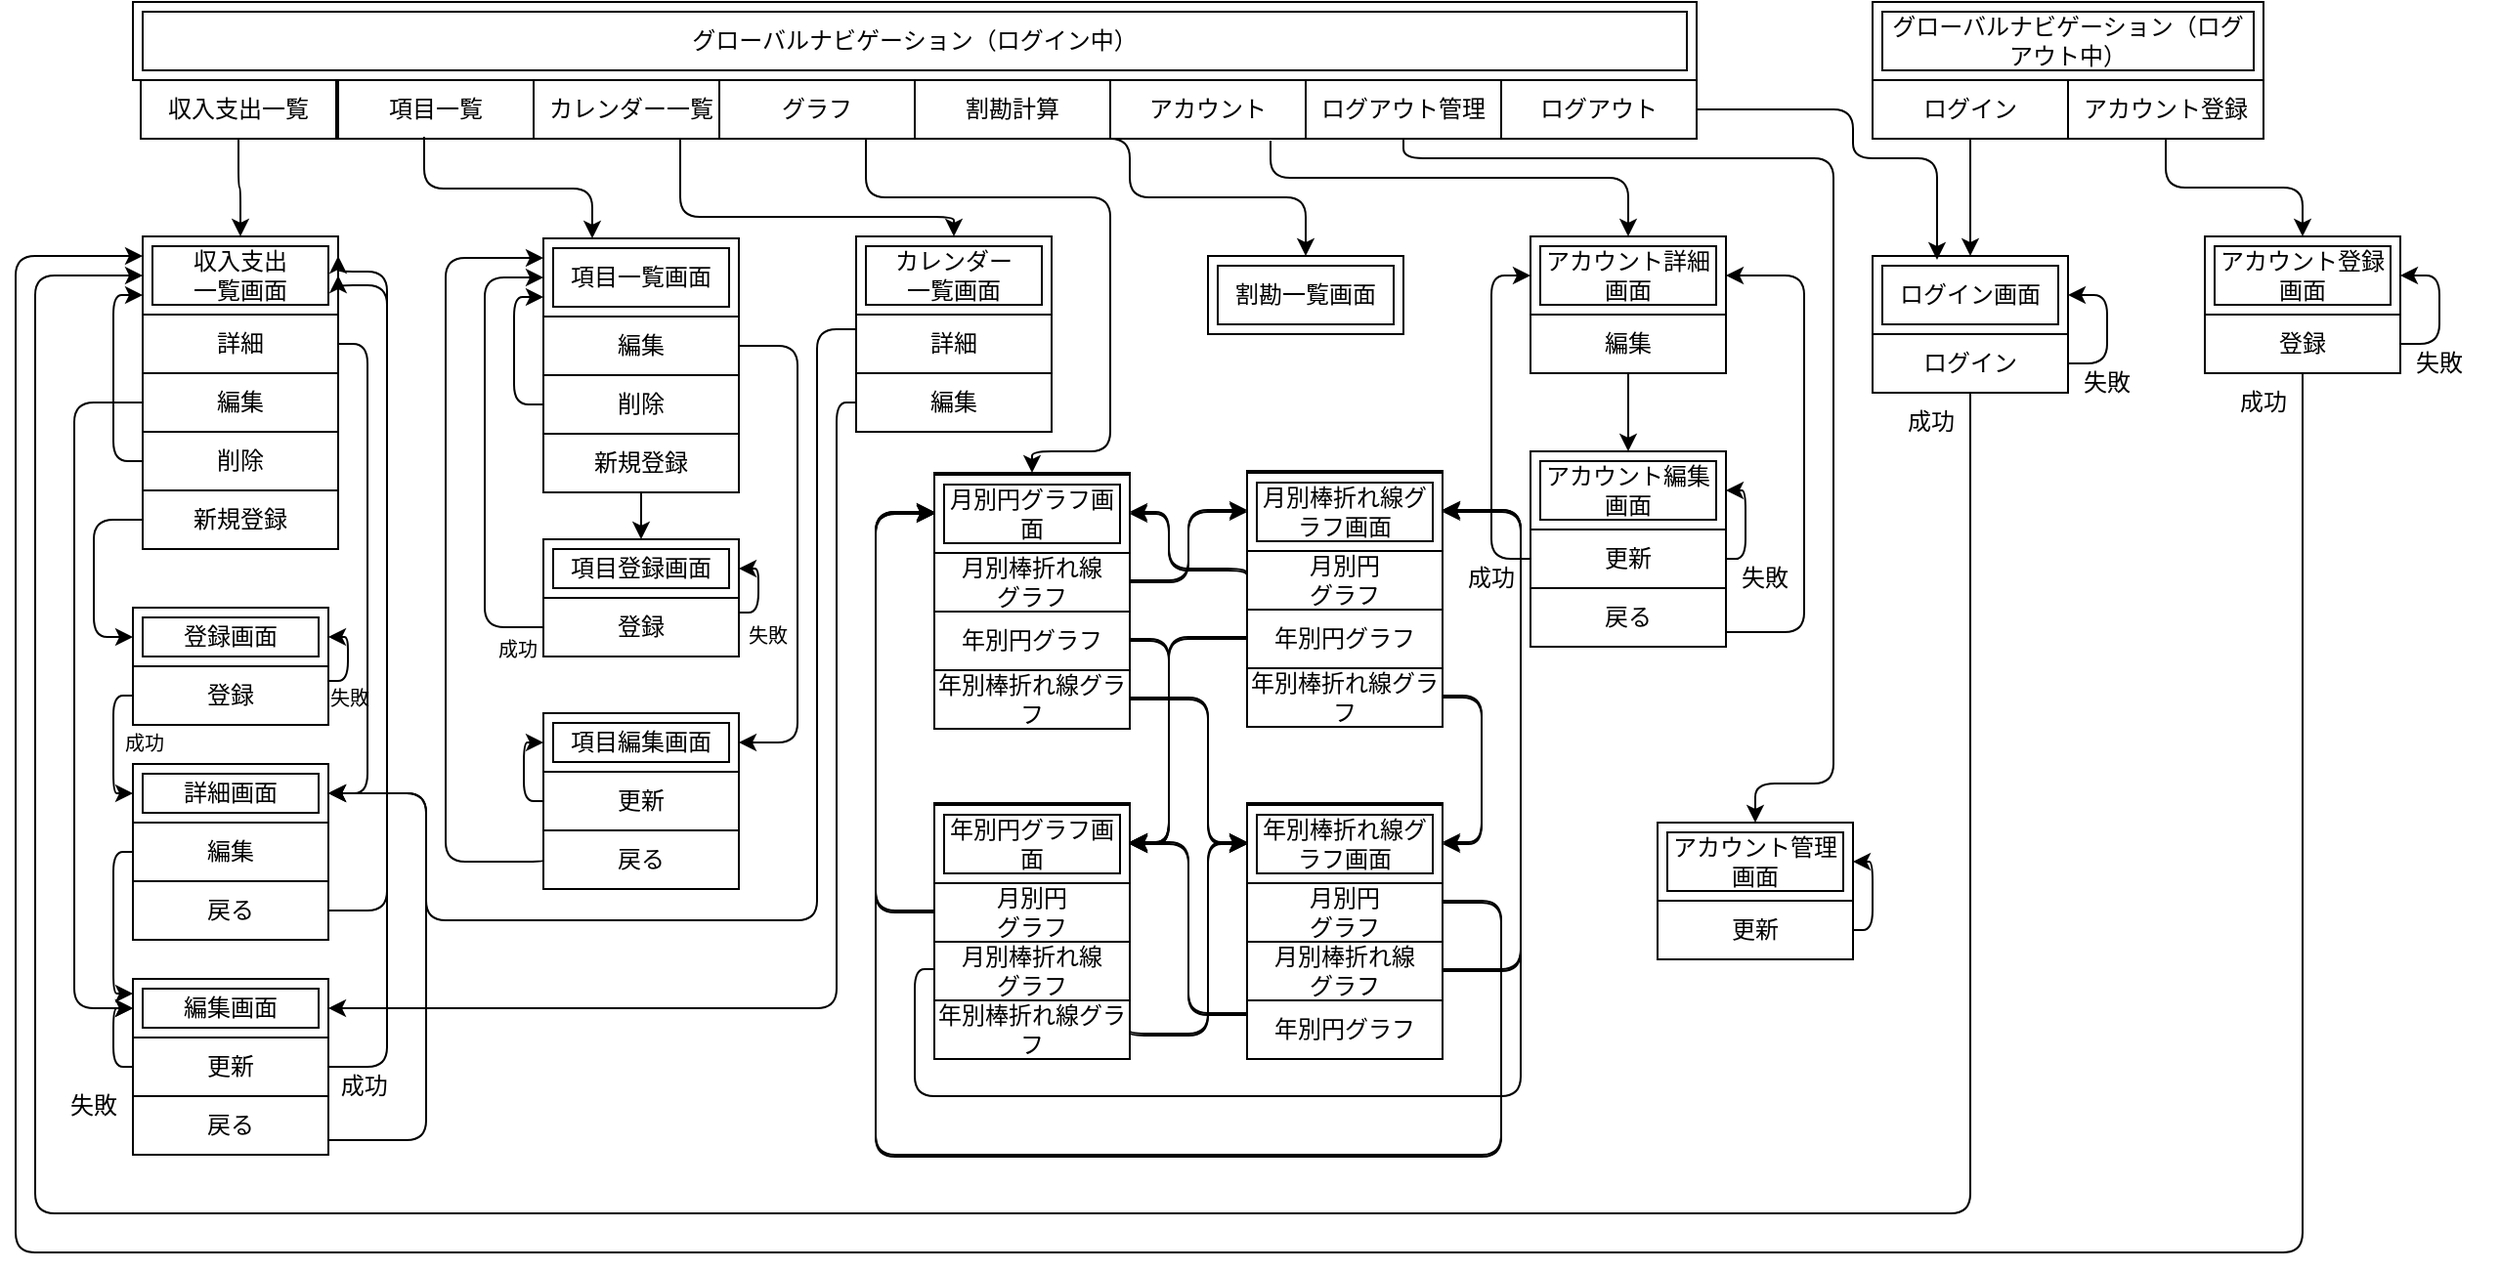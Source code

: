 <mxfile>
    <diagram id="N454-8VAuFk8PnKRWTRi" name="Page-1">
        <mxGraphModel dx="524" dy="292" grid="1" gridSize="10" guides="1" tooltips="1" connect="1" arrows="1" fold="1" page="1" pageScale="1" pageWidth="850" pageHeight="1100" math="0" shadow="0">
            <root>
                <mxCell id="0"/>
                <mxCell id="1" parent="0"/>
                <mxCell id="13" value="項目一覧" style="whiteSpace=wrap;html=1;align=center;" parent="1" vertex="1">
                    <mxGeometry x="175" y="40" width="100" height="30" as="geometry"/>
                </mxCell>
                <mxCell id="15" value="カレンダー一覧" style="whiteSpace=wrap;html=1;align=center;" parent="1" vertex="1">
                    <mxGeometry x="275" y="40" width="100" height="30" as="geometry"/>
                </mxCell>
                <mxCell id="16" value="グラフ" style="whiteSpace=wrap;html=1;align=center;" parent="1" vertex="1">
                    <mxGeometry x="370" y="40" width="100" height="30" as="geometry"/>
                </mxCell>
                <mxCell id="17" value="アカウント" style="whiteSpace=wrap;html=1;align=center;" parent="1" vertex="1">
                    <mxGeometry x="570" y="40" width="100" height="30" as="geometry"/>
                </mxCell>
                <mxCell id="20" value="詳細" style="whiteSpace=wrap;html=1;align=center;" parent="1" vertex="1">
                    <mxGeometry x="75" y="160" width="100" height="30" as="geometry"/>
                </mxCell>
                <mxCell id="21" value="収入支出&lt;br&gt;一覧画面" style="shape=ext;margin=3;double=1;whiteSpace=wrap;html=1;align=center;" parent="1" vertex="1">
                    <mxGeometry x="75" y="120" width="100" height="40" as="geometry"/>
                </mxCell>
                <mxCell id="23" value="グローバルナビゲーション（ログイン中）" style="shape=ext;margin=3;double=1;whiteSpace=wrap;html=1;align=center;" parent="1" vertex="1">
                    <mxGeometry x="70" width="800" height="40" as="geometry"/>
                </mxCell>
                <mxCell id="24" value="編集" style="whiteSpace=wrap;html=1;align=center;" parent="1" vertex="1">
                    <mxGeometry x="75" y="190" width="100" height="30" as="geometry"/>
                </mxCell>
                <mxCell id="25" value="削除" style="whiteSpace=wrap;html=1;align=center;" parent="1" vertex="1">
                    <mxGeometry x="75" y="220" width="100" height="30" as="geometry"/>
                </mxCell>
                <mxCell id="28" value="編集" style="whiteSpace=wrap;html=1;align=center;" parent="1" vertex="1">
                    <mxGeometry x="70" y="420" width="100" height="30" as="geometry"/>
                </mxCell>
                <mxCell id="29" value="詳細画面" style="shape=ext;margin=3;double=1;whiteSpace=wrap;html=1;align=center;" parent="1" vertex="1">
                    <mxGeometry x="70" y="390" width="100" height="30" as="geometry"/>
                </mxCell>
                <mxCell id="30" value="更新" style="whiteSpace=wrap;html=1;align=center;" parent="1" vertex="1">
                    <mxGeometry x="70" y="530" width="100" height="30" as="geometry"/>
                </mxCell>
                <mxCell id="31" value="編集画面" style="shape=ext;margin=3;double=1;whiteSpace=wrap;html=1;align=center;" parent="1" vertex="1">
                    <mxGeometry x="70" y="500" width="100" height="30" as="geometry"/>
                </mxCell>
                <mxCell id="32" value="戻る" style="whiteSpace=wrap;html=1;align=center;" parent="1" vertex="1">
                    <mxGeometry x="70" y="560" width="100" height="30" as="geometry"/>
                </mxCell>
                <mxCell id="37" value="" style="endArrow=classic;html=1;exitX=0.5;exitY=1;exitDx=0;exitDy=0;entryX=0.5;entryY=0;entryDx=0;entryDy=0;edgeStyle=orthogonalEdgeStyle;" parent="1" source="183" target="21" edge="1">
                    <mxGeometry width="50" height="50" relative="1" as="geometry">
                        <mxPoint x="270" y="290" as="sourcePoint"/>
                        <mxPoint x="320" y="240" as="targetPoint"/>
                    </mxGeometry>
                </mxCell>
                <mxCell id="38" value="" style="endArrow=classic;html=1;exitX=1;exitY=0.5;exitDx=0;exitDy=0;entryX=1;entryY=0.5;entryDx=0;entryDy=0;edgeStyle=orthogonalEdgeStyle;" parent="1" source="20" target="29" edge="1">
                    <mxGeometry width="50" height="50" relative="1" as="geometry">
                        <mxPoint x="235" y="80" as="sourcePoint"/>
                        <mxPoint x="135" y="140" as="targetPoint"/>
                        <Array as="points">
                            <mxPoint x="190" y="175"/>
                            <mxPoint x="190" y="405"/>
                        </Array>
                    </mxGeometry>
                </mxCell>
                <mxCell id="45" value="" style="endArrow=classic;html=1;exitX=1;exitY=0.5;exitDx=0;exitDy=0;entryX=1;entryY=0.5;entryDx=0;entryDy=0;edgeStyle=orthogonalEdgeStyle;" parent="1" source="30" target="21" edge="1">
                    <mxGeometry width="50" height="50" relative="1" as="geometry">
                        <mxPoint x="235" y="80" as="sourcePoint"/>
                        <mxPoint x="135" y="140" as="targetPoint"/>
                        <Array as="points">
                            <mxPoint x="200" y="545"/>
                            <mxPoint x="200" y="145"/>
                        </Array>
                    </mxGeometry>
                </mxCell>
                <mxCell id="46" value="戻る" style="whiteSpace=wrap;html=1;align=center;" parent="1" vertex="1">
                    <mxGeometry x="70" y="450" width="100" height="30" as="geometry"/>
                </mxCell>
                <mxCell id="47" value="" style="endArrow=classic;html=1;exitX=0;exitY=0.5;exitDx=0;exitDy=0;entryX=0;entryY=0.5;entryDx=0;entryDy=0;edgeStyle=orthogonalEdgeStyle;" parent="1" source="24" target="31" edge="1">
                    <mxGeometry width="50" height="50" relative="1" as="geometry">
                        <mxPoint x="235" y="80" as="sourcePoint"/>
                        <mxPoint x="135" y="140" as="targetPoint"/>
                        <Array as="points">
                            <mxPoint x="40" y="205"/>
                            <mxPoint x="40" y="515"/>
                        </Array>
                    </mxGeometry>
                </mxCell>
                <mxCell id="50" value="" style="endArrow=classic;html=1;exitX=0;exitY=0.5;exitDx=0;exitDy=0;entryX=0;entryY=0.25;entryDx=0;entryDy=0;edgeStyle=orthogonalEdgeStyle;" parent="1" source="28" target="31" edge="1">
                    <mxGeometry width="50" height="50" relative="1" as="geometry">
                        <mxPoint x="235" y="110" as="sourcePoint"/>
                        <mxPoint x="135" y="170" as="targetPoint"/>
                    </mxGeometry>
                </mxCell>
                <mxCell id="52" value="" style="endArrow=classic;html=1;exitX=1;exitY=0.5;exitDx=0;exitDy=0;entryX=1;entryY=0.25;entryDx=0;entryDy=0;edgeStyle=orthogonalEdgeStyle;" parent="1" source="46" target="21" edge="1">
                    <mxGeometry width="50" height="50" relative="1" as="geometry">
                        <mxPoint x="235" y="80" as="sourcePoint"/>
                        <mxPoint x="135" y="140" as="targetPoint"/>
                        <Array as="points">
                            <mxPoint x="200" y="465"/>
                            <mxPoint x="200" y="138"/>
                        </Array>
                    </mxGeometry>
                </mxCell>
                <mxCell id="54" value="失敗" style="text;html=1;strokeColor=none;fillColor=none;align=center;verticalAlign=middle;whiteSpace=wrap;rounded=0;" parent="1" vertex="1">
                    <mxGeometry x="20" y="550" width="60" height="30" as="geometry"/>
                </mxCell>
                <mxCell id="56" value="成功&amp;nbsp;" style="text;html=1;strokeColor=none;fillColor=none;align=center;verticalAlign=middle;whiteSpace=wrap;rounded=0;" parent="1" vertex="1">
                    <mxGeometry x="160" y="540" width="60" height="30" as="geometry"/>
                </mxCell>
                <mxCell id="61" value="新規登録" style="whiteSpace=wrap;html=1;align=center;" parent="1" vertex="1">
                    <mxGeometry x="75" y="250" width="100" height="30" as="geometry"/>
                </mxCell>
                <mxCell id="62" value="" style="endArrow=classic;html=1;exitX=0;exitY=0.5;exitDx=0;exitDy=0;entryX=0;entryY=0.5;entryDx=0;entryDy=0;edgeStyle=orthogonalEdgeStyle;" parent="1" source="61" target="58" edge="1">
                    <mxGeometry width="50" height="50" relative="1" as="geometry">
                        <mxPoint x="235" y="80" as="sourcePoint"/>
                        <mxPoint x="135" y="140" as="targetPoint"/>
                        <Array as="points">
                            <mxPoint x="50" y="265"/>
                            <mxPoint x="50" y="325"/>
                        </Array>
                    </mxGeometry>
                </mxCell>
                <mxCell id="63" value="" style="endArrow=classic;html=1;exitX=0;exitY=0.5;exitDx=0;exitDy=0;entryX=0;entryY=0.5;entryDx=0;entryDy=0;edgeStyle=orthogonalEdgeStyle;" parent="1" source="57" target="29" edge="1">
                    <mxGeometry width="50" height="50" relative="1" as="geometry">
                        <mxPoint x="235" y="80" as="sourcePoint"/>
                        <mxPoint x="135" y="140" as="targetPoint"/>
                    </mxGeometry>
                </mxCell>
                <mxCell id="65" value="" style="endArrow=classic;html=1;entryX=1;entryY=0.5;entryDx=0;entryDy=0;edgeStyle=orthogonalEdgeStyle;exitX=1;exitY=0.75;exitDx=0;exitDy=0;" parent="1" source="32" target="29" edge="1">
                    <mxGeometry width="50" height="50" relative="1" as="geometry">
                        <mxPoint x="235" y="510" as="sourcePoint"/>
                        <mxPoint x="135" y="140" as="targetPoint"/>
                        <Array as="points">
                            <mxPoint x="220" y="583"/>
                            <mxPoint x="220" y="405"/>
                        </Array>
                    </mxGeometry>
                </mxCell>
                <mxCell id="66" value="" style="endArrow=classic;html=1;exitX=0;exitY=0.5;exitDx=0;exitDy=0;entryX=0;entryY=0.5;entryDx=0;entryDy=0;edgeStyle=orthogonalEdgeStyle;" parent="1" source="30" target="31" edge="1">
                    <mxGeometry width="50" height="50" relative="1" as="geometry">
                        <mxPoint x="235" y="80" as="sourcePoint"/>
                        <mxPoint x="135" y="140" as="targetPoint"/>
                    </mxGeometry>
                </mxCell>
                <mxCell id="97" value="カレンダー&lt;br&gt;一覧画面" style="shape=ext;margin=3;double=1;whiteSpace=wrap;html=1;align=center;" parent="1" vertex="1">
                    <mxGeometry x="440" y="120" width="100" height="40" as="geometry"/>
                </mxCell>
                <mxCell id="99" value="詳細" style="whiteSpace=wrap;html=1;align=center;" parent="1" vertex="1">
                    <mxGeometry x="440" y="160" width="100" height="30" as="geometry"/>
                </mxCell>
                <mxCell id="101" value="編集" style="whiteSpace=wrap;html=1;align=center;" parent="1" vertex="1">
                    <mxGeometry x="440" y="190" width="100" height="30" as="geometry"/>
                </mxCell>
                <mxCell id="103" value="" style="endArrow=classic;html=1;exitX=0.75;exitY=1;exitDx=0;exitDy=0;edgeStyle=orthogonalEdgeStyle;" parent="1" source="15" target="97" edge="1">
                    <mxGeometry width="50" height="50" relative="1" as="geometry">
                        <mxPoint x="235" y="80" as="sourcePoint"/>
                        <mxPoint x="135" y="130" as="targetPoint"/>
                        <Array as="points">
                            <mxPoint x="350" y="110"/>
                            <mxPoint x="490" y="110"/>
                        </Array>
                    </mxGeometry>
                </mxCell>
                <mxCell id="108" value="" style="endArrow=classic;html=1;exitX=0;exitY=0.25;exitDx=0;exitDy=0;edgeStyle=orthogonalEdgeStyle;entryX=1;entryY=0.5;entryDx=0;entryDy=0;" parent="1" source="99" target="29" edge="1">
                    <mxGeometry width="50" height="50" relative="1" as="geometry">
                        <mxPoint x="335" y="80" as="sourcePoint"/>
                        <mxPoint x="335" y="130" as="targetPoint"/>
                        <Array as="points">
                            <mxPoint x="420" y="168"/>
                            <mxPoint x="420" y="470"/>
                            <mxPoint x="220" y="470"/>
                            <mxPoint x="220" y="405"/>
                        </Array>
                    </mxGeometry>
                </mxCell>
                <mxCell id="109" value="" style="endArrow=classic;html=1;exitX=0;exitY=0.5;exitDx=0;exitDy=0;edgeStyle=orthogonalEdgeStyle;entryX=1;entryY=0.5;entryDx=0;entryDy=0;" parent="1" source="101" target="31" edge="1">
                    <mxGeometry width="50" height="50" relative="1" as="geometry">
                        <mxPoint x="285" y="307.5" as="sourcePoint"/>
                        <mxPoint x="180" y="415" as="targetPoint"/>
                        <Array as="points">
                            <mxPoint x="430" y="205"/>
                            <mxPoint x="430" y="515"/>
                        </Array>
                    </mxGeometry>
                </mxCell>
                <mxCell id="112" value="月別棒折れ線&lt;br&gt;グラフ" style="whiteSpace=wrap;html=1;align=center;" parent="1" vertex="1">
                    <mxGeometry x="480" y="281" width="100" height="30" as="geometry"/>
                </mxCell>
                <mxCell id="113" value="月別円グラフ画面" style="shape=ext;margin=3;double=1;whiteSpace=wrap;html=1;align=center;" parent="1" vertex="1">
                    <mxGeometry x="480" y="241" width="100" height="40" as="geometry"/>
                </mxCell>
                <mxCell id="129" value="ログイン" style="whiteSpace=wrap;html=1;align=center;" parent="1" vertex="1">
                    <mxGeometry x="960" y="170" width="100" height="30" as="geometry"/>
                </mxCell>
                <mxCell id="130" value="ログイン画面" style="shape=ext;margin=3;double=1;whiteSpace=wrap;html=1;align=center;" parent="1" vertex="1">
                    <mxGeometry x="960" y="130" width="100" height="40" as="geometry"/>
                </mxCell>
                <mxCell id="132" value="グローバルナビゲーション（ログアウト中）" style="shape=ext;margin=3;double=1;whiteSpace=wrap;html=1;align=center;" parent="1" vertex="1">
                    <mxGeometry x="960" width="200" height="40" as="geometry"/>
                </mxCell>
                <mxCell id="155" value="" style="edgeStyle=none;html=1;fontSize=10;" parent="1" source="133" target="130" edge="1">
                    <mxGeometry relative="1" as="geometry"/>
                </mxCell>
                <mxCell id="133" value="ログイン" style="whiteSpace=wrap;html=1;align=center;" parent="1" vertex="1">
                    <mxGeometry x="960" y="40" width="100" height="30" as="geometry"/>
                </mxCell>
                <mxCell id="134" value="アカウント登録" style="whiteSpace=wrap;html=1;align=center;" parent="1" vertex="1">
                    <mxGeometry x="1060" y="40" width="100" height="30" as="geometry"/>
                </mxCell>
                <mxCell id="138" value="" style="endArrow=classic;html=1;exitX=1;exitY=0.5;exitDx=0;exitDy=0;edgeStyle=orthogonalEdgeStyle;entryX=1;entryY=0.5;entryDx=0;entryDy=0;" parent="1" source="129" target="130" edge="1">
                    <mxGeometry width="50" height="50" relative="1" as="geometry">
                        <mxPoint x="890" y="90" as="sourcePoint"/>
                        <mxPoint x="1010" y="140" as="targetPoint"/>
                        <Array as="points">
                            <mxPoint x="1080" y="185"/>
                            <mxPoint x="1080" y="150"/>
                        </Array>
                    </mxGeometry>
                </mxCell>
                <mxCell id="139" value="失敗" style="text;html=1;strokeColor=none;fillColor=none;align=center;verticalAlign=middle;whiteSpace=wrap;rounded=0;" parent="1" vertex="1">
                    <mxGeometry x="1050" y="180" width="60" height="30" as="geometry"/>
                </mxCell>
                <mxCell id="140" value="" style="endArrow=classic;html=1;exitX=0.833;exitY=0;exitDx=0;exitDy=0;edgeStyle=orthogonalEdgeStyle;entryX=0;entryY=0.5;entryDx=0;entryDy=0;exitPerimeter=0;" parent="1" source="141" target="21" edge="1">
                    <mxGeometry width="50" height="50" relative="1" as="geometry">
                        <mxPoint x="660" y="80" as="sourcePoint"/>
                        <mxPoint x="685" y="130" as="targetPoint"/>
                        <Array as="points">
                            <mxPoint x="1010" y="620"/>
                            <mxPoint x="20" y="620"/>
                            <mxPoint x="20" y="140"/>
                        </Array>
                    </mxGeometry>
                </mxCell>
                <mxCell id="141" value="成功" style="text;html=1;strokeColor=none;fillColor=none;align=center;verticalAlign=middle;whiteSpace=wrap;rounded=0;" parent="1" vertex="1">
                    <mxGeometry x="960" y="200" width="60" height="30" as="geometry"/>
                </mxCell>
                <mxCell id="142" value="&lt;font style=&quot;font-size: 10px;&quot;&gt;成功&lt;/font&gt;" style="text;html=1;strokeColor=none;fillColor=none;align=center;verticalAlign=middle;whiteSpace=wrap;rounded=0;" parent="1" vertex="1">
                    <mxGeometry x="46" y="364" width="60" height="30" as="geometry"/>
                </mxCell>
                <mxCell id="144" value="&lt;font style=&quot;font-size: 10px;&quot;&gt;失敗&lt;/font&gt;" style="text;html=1;strokeColor=none;fillColor=none;align=center;verticalAlign=middle;whiteSpace=wrap;rounded=0;" parent="1" vertex="1">
                    <mxGeometry x="151" y="341" width="60" height="30" as="geometry"/>
                </mxCell>
                <mxCell id="146" value="ログアウト管理" style="whiteSpace=wrap;html=1;align=center;" parent="1" vertex="1">
                    <mxGeometry x="670" y="40" width="100" height="30" as="geometry"/>
                </mxCell>
                <mxCell id="147" value="編集" style="whiteSpace=wrap;html=1;align=center;" parent="1" vertex="1">
                    <mxGeometry x="785" y="160" width="100" height="30" as="geometry"/>
                </mxCell>
                <mxCell id="148" value="アカウント詳細画面" style="shape=ext;margin=3;double=1;whiteSpace=wrap;html=1;align=center;" parent="1" vertex="1">
                    <mxGeometry x="785" y="120" width="100" height="40" as="geometry"/>
                </mxCell>
                <mxCell id="151" value="更新" style="whiteSpace=wrap;html=1;align=center;" parent="1" vertex="1">
                    <mxGeometry x="785" y="270" width="100" height="30" as="geometry"/>
                </mxCell>
                <mxCell id="152" value="アカウント編集画面" style="shape=ext;margin=3;double=1;whiteSpace=wrap;html=1;align=center;" parent="1" vertex="1">
                    <mxGeometry x="785" y="230" width="100" height="40" as="geometry"/>
                </mxCell>
                <mxCell id="153" value="戻る" style="whiteSpace=wrap;html=1;align=center;" parent="1" vertex="1">
                    <mxGeometry x="785" y="300" width="100" height="30" as="geometry"/>
                </mxCell>
                <mxCell id="154" value="" style="endArrow=classic;html=1;exitX=0.82;exitY=1.033;exitDx=0;exitDy=0;edgeStyle=orthogonalEdgeStyle;entryX=0.5;entryY=0;entryDx=0;entryDy=0;exitPerimeter=0;" parent="1" source="17" target="148" edge="1">
                    <mxGeometry width="50" height="50" relative="1" as="geometry">
                        <mxPoint x="430" y="80" as="sourcePoint"/>
                        <mxPoint x="503" y="130" as="targetPoint"/>
                        <Array as="points">
                            <mxPoint x="652" y="90"/>
                            <mxPoint x="835" y="90"/>
                        </Array>
                    </mxGeometry>
                </mxCell>
                <mxCell id="157" value="" style="endArrow=classic;html=1;exitX=0.5;exitY=1;exitDx=0;exitDy=0;edgeStyle=orthogonalEdgeStyle;entryX=0.5;entryY=0;entryDx=0;entryDy=0;" parent="1" source="147" target="152" edge="1">
                    <mxGeometry width="50" height="50" relative="1" as="geometry">
                        <mxPoint x="695" y="80" as="sourcePoint"/>
                        <mxPoint x="845" y="130" as="targetPoint"/>
                    </mxGeometry>
                </mxCell>
                <mxCell id="159" value="" style="endArrow=classic;html=1;edgeStyle=orthogonalEdgeStyle;entryX=0;entryY=0.5;entryDx=0;entryDy=0;exitX=0;exitY=0.5;exitDx=0;exitDy=0;" parent="1" source="151" target="148" edge="1">
                    <mxGeometry width="50" height="50" relative="1" as="geometry">
                        <mxPoint x="835" y="200" as="sourcePoint"/>
                        <mxPoint x="845" y="240" as="targetPoint"/>
                        <Array as="points">
                            <mxPoint x="765" y="285"/>
                            <mxPoint x="765" y="140"/>
                        </Array>
                    </mxGeometry>
                </mxCell>
                <mxCell id="160" value="" style="endArrow=classic;html=1;edgeStyle=orthogonalEdgeStyle;entryX=1;entryY=0.5;entryDx=0;entryDy=0;exitX=1;exitY=0.5;exitDx=0;exitDy=0;" parent="1" source="151" target="152" edge="1">
                    <mxGeometry width="50" height="50" relative="1" as="geometry">
                        <mxPoint x="695" y="80" as="sourcePoint"/>
                        <mxPoint x="845" y="130" as="targetPoint"/>
                        <Array as="points">
                            <mxPoint x="895" y="285"/>
                            <mxPoint x="895" y="250"/>
                        </Array>
                    </mxGeometry>
                </mxCell>
                <mxCell id="161" value="" style="endArrow=classic;html=1;exitX=1;exitY=0.75;exitDx=0;exitDy=0;edgeStyle=orthogonalEdgeStyle;entryX=1;entryY=0.5;entryDx=0;entryDy=0;" parent="1" source="153" target="148" edge="1">
                    <mxGeometry width="50" height="50" relative="1" as="geometry">
                        <mxPoint x="695" y="80" as="sourcePoint"/>
                        <mxPoint x="845" y="130" as="targetPoint"/>
                        <Array as="points">
                            <mxPoint x="925" y="323"/>
                            <mxPoint x="925" y="140"/>
                        </Array>
                    </mxGeometry>
                </mxCell>
                <mxCell id="162" value="成功" style="text;html=1;strokeColor=none;fillColor=none;align=center;verticalAlign=middle;whiteSpace=wrap;rounded=0;" parent="1" vertex="1">
                    <mxGeometry x="735" y="280" width="60" height="30" as="geometry"/>
                </mxCell>
                <mxCell id="163" value="失敗" style="text;html=1;strokeColor=none;fillColor=none;align=center;verticalAlign=middle;whiteSpace=wrap;rounded=0;" parent="1" vertex="1">
                    <mxGeometry x="875" y="280" width="60" height="30" as="geometry"/>
                </mxCell>
                <mxCell id="164" value="登録" style="whiteSpace=wrap;html=1;align=center;" parent="1" vertex="1">
                    <mxGeometry x="1130" y="160" width="100" height="30" as="geometry"/>
                </mxCell>
                <mxCell id="165" value="アカウント登録画面" style="shape=ext;margin=3;double=1;whiteSpace=wrap;html=1;align=center;" parent="1" vertex="1">
                    <mxGeometry x="1130" y="120" width="100" height="40" as="geometry"/>
                </mxCell>
                <mxCell id="167" value="" style="endArrow=classic;html=1;exitX=0.5;exitY=1;exitDx=0;exitDy=0;edgeStyle=orthogonalEdgeStyle;entryX=0.5;entryY=0;entryDx=0;entryDy=0;" parent="1" source="134" target="165" edge="1">
                    <mxGeometry width="50" height="50" relative="1" as="geometry">
                        <mxPoint x="680" y="80" as="sourcePoint"/>
                        <mxPoint x="830" y="130" as="targetPoint"/>
                    </mxGeometry>
                </mxCell>
                <mxCell id="168" value="" style="endArrow=classic;html=1;exitX=1;exitY=0.5;exitDx=0;exitDy=0;edgeStyle=orthogonalEdgeStyle;entryX=0.33;entryY=0.05;entryDx=0;entryDy=0;entryPerimeter=0;" parent="1" source="290" target="130" edge="1">
                    <mxGeometry width="50" height="50" relative="1" as="geometry">
                        <mxPoint x="530" y="80" as="sourcePoint"/>
                        <mxPoint x="680" y="130" as="targetPoint"/>
                        <Array as="points">
                            <mxPoint x="950" y="55"/>
                            <mxPoint x="950" y="80"/>
                            <mxPoint x="993" y="80"/>
                        </Array>
                    </mxGeometry>
                </mxCell>
                <mxCell id="171" value="" style="endArrow=classic;html=1;exitX=1;exitY=0.5;exitDx=0;exitDy=0;edgeStyle=orthogonalEdgeStyle;entryX=1;entryY=0.5;entryDx=0;entryDy=0;" parent="1" edge="1">
                    <mxGeometry width="50" height="50" relative="1" as="geometry">
                        <mxPoint x="1230" y="175" as="sourcePoint"/>
                        <mxPoint x="1230" y="140" as="targetPoint"/>
                        <Array as="points">
                            <mxPoint x="1250" y="175"/>
                            <mxPoint x="1250" y="140"/>
                        </Array>
                    </mxGeometry>
                </mxCell>
                <mxCell id="172" value="失敗" style="text;html=1;strokeColor=none;fillColor=none;align=center;verticalAlign=middle;whiteSpace=wrap;rounded=0;" parent="1" vertex="1">
                    <mxGeometry x="1220" y="170" width="60" height="30" as="geometry"/>
                </mxCell>
                <mxCell id="173" value="" style="endArrow=classic;html=1;exitX=0.5;exitY=1;exitDx=0;exitDy=0;edgeStyle=orthogonalEdgeStyle;entryX=0;entryY=0.25;entryDx=0;entryDy=0;" parent="1" source="164" target="21" edge="1">
                    <mxGeometry width="50" height="50" relative="1" as="geometry">
                        <mxPoint x="670" y="90" as="sourcePoint"/>
                        <mxPoint x="85" y="150" as="targetPoint"/>
                        <Array as="points">
                            <mxPoint x="1180" y="640"/>
                            <mxPoint x="10" y="640"/>
                            <mxPoint x="10" y="130"/>
                        </Array>
                    </mxGeometry>
                </mxCell>
                <mxCell id="174" value="成功" style="text;html=1;strokeColor=none;fillColor=none;align=center;verticalAlign=middle;whiteSpace=wrap;rounded=0;" parent="1" vertex="1">
                    <mxGeometry x="1130" y="190" width="60" height="30" as="geometry"/>
                </mxCell>
                <mxCell id="175" value="" style="endArrow=classic;html=1;exitX=0;exitY=0.5;exitDx=0;exitDy=0;entryX=0;entryY=0.75;entryDx=0;entryDy=0;edgeStyle=orthogonalEdgeStyle;" parent="1" source="25" target="21" edge="1">
                    <mxGeometry width="50" height="50" relative="1" as="geometry">
                        <mxPoint x="235" y="80" as="sourcePoint"/>
                        <mxPoint x="135" y="130" as="targetPoint"/>
                        <Array as="points">
                            <mxPoint x="60" y="235"/>
                            <mxPoint x="60" y="150"/>
                        </Array>
                    </mxGeometry>
                </mxCell>
                <mxCell id="183" value="収入支出一覧" style="whiteSpace=wrap;html=1;align=center;" parent="1" vertex="1">
                    <mxGeometry x="74" y="40" width="100" height="30" as="geometry"/>
                </mxCell>
                <mxCell id="57" value="登録" style="whiteSpace=wrap;html=1;align=center;" parent="1" vertex="1">
                    <mxGeometry x="70" y="340" width="100" height="30" as="geometry"/>
                </mxCell>
                <mxCell id="58" value="登録画面" style="shape=ext;margin=3;double=1;whiteSpace=wrap;html=1;align=center;" parent="1" vertex="1">
                    <mxGeometry x="70" y="310" width="100" height="30" as="geometry"/>
                </mxCell>
                <mxCell id="143" value="" style="endArrow=classic;html=1;exitX=1;exitY=0.25;exitDx=0;exitDy=0;entryX=1;entryY=0.5;entryDx=0;entryDy=0;edgeStyle=orthogonalEdgeStyle;" parent="1" source="57" target="58" edge="1">
                    <mxGeometry width="50" height="50" relative="1" as="geometry">
                        <mxPoint x="235" y="80" as="sourcePoint"/>
                        <mxPoint x="135" y="130" as="targetPoint"/>
                    </mxGeometry>
                </mxCell>
                <mxCell id="186" value="項目一覧画面" style="shape=ext;margin=3;double=1;whiteSpace=wrap;html=1;align=center;" parent="1" vertex="1">
                    <mxGeometry x="280" y="121" width="100" height="40" as="geometry"/>
                </mxCell>
                <mxCell id="187" value="編集" style="whiteSpace=wrap;html=1;align=center;" parent="1" vertex="1">
                    <mxGeometry x="280" y="161" width="100" height="30" as="geometry"/>
                </mxCell>
                <mxCell id="188" value="削除" style="whiteSpace=wrap;html=1;align=center;" parent="1" vertex="1">
                    <mxGeometry x="280" y="191" width="100" height="30" as="geometry"/>
                </mxCell>
                <mxCell id="191" value="更新" style="whiteSpace=wrap;html=1;align=center;" parent="1" vertex="1">
                    <mxGeometry x="280" y="394" width="100" height="30" as="geometry"/>
                </mxCell>
                <mxCell id="192" value="項目編集画面" style="shape=ext;margin=3;double=1;whiteSpace=wrap;html=1;align=center;" parent="1" vertex="1">
                    <mxGeometry x="280" y="364" width="100" height="30" as="geometry"/>
                </mxCell>
                <mxCell id="193" value="戻る" style="whiteSpace=wrap;html=1;align=center;" parent="1" vertex="1">
                    <mxGeometry x="280" y="424" width="100" height="30" as="geometry"/>
                </mxCell>
                <mxCell id="195" value="" style="endArrow=classic;html=1;entryX=0;entryY=0.25;entryDx=0;entryDy=0;edgeStyle=orthogonalEdgeStyle;exitX=0;exitY=0.5;exitDx=0;exitDy=0;" parent="1" source="193" target="186" edge="1">
                    <mxGeometry width="50" height="50" relative="1" as="geometry">
                        <mxPoint x="280" y="454" as="sourcePoint"/>
                        <mxPoint x="340" y="171" as="targetPoint"/>
                        <Array as="points">
                            <mxPoint x="280" y="440"/>
                            <mxPoint x="230" y="440"/>
                            <mxPoint x="230" y="131"/>
                        </Array>
                    </mxGeometry>
                </mxCell>
                <mxCell id="196" value="新規登録" style="whiteSpace=wrap;html=1;align=center;" parent="1" vertex="1">
                    <mxGeometry x="280" y="221" width="100" height="30" as="geometry"/>
                </mxCell>
                <mxCell id="197" value="" style="endArrow=classic;html=1;exitX=0;exitY=0.5;exitDx=0;exitDy=0;entryX=0;entryY=0.5;entryDx=0;entryDy=0;edgeStyle=orthogonalEdgeStyle;" parent="1" source="200" target="186" edge="1">
                    <mxGeometry width="50" height="50" relative="1" as="geometry">
                        <mxPoint x="440" y="81" as="sourcePoint"/>
                        <mxPoint x="275" y="406" as="targetPoint"/>
                        <Array as="points">
                            <mxPoint x="250" y="320"/>
                            <mxPoint x="250" y="141"/>
                        </Array>
                    </mxGeometry>
                </mxCell>
                <mxCell id="198" value="" style="endArrow=classic;html=1;exitX=0;exitY=0.5;exitDx=0;exitDy=0;entryX=0;entryY=0.5;entryDx=0;entryDy=0;edgeStyle=orthogonalEdgeStyle;" parent="1" source="191" target="192" edge="1">
                    <mxGeometry width="50" height="50" relative="1" as="geometry">
                        <mxPoint x="445" y="-56" as="sourcePoint"/>
                        <mxPoint x="345" y="4" as="targetPoint"/>
                    </mxGeometry>
                </mxCell>
                <mxCell id="199" value="" style="endArrow=classic;html=1;exitX=0;exitY=0.5;exitDx=0;exitDy=0;entryX=0;entryY=0.75;entryDx=0;entryDy=0;edgeStyle=orthogonalEdgeStyle;" parent="1" source="188" target="186" edge="1">
                    <mxGeometry width="50" height="50" relative="1" as="geometry">
                        <mxPoint x="440" y="81" as="sourcePoint"/>
                        <mxPoint x="340" y="131" as="targetPoint"/>
                        <Array as="points">
                            <mxPoint x="265" y="206"/>
                            <mxPoint x="265" y="151"/>
                        </Array>
                    </mxGeometry>
                </mxCell>
                <mxCell id="200" value="登録" style="whiteSpace=wrap;html=1;align=center;" parent="1" vertex="1">
                    <mxGeometry x="280" y="305" width="100" height="30" as="geometry"/>
                </mxCell>
                <mxCell id="201" value="項目登録画面" style="shape=ext;margin=3;double=1;whiteSpace=wrap;html=1;align=center;" parent="1" vertex="1">
                    <mxGeometry x="280" y="275" width="100" height="30" as="geometry"/>
                </mxCell>
                <mxCell id="202" value="" style="endArrow=classic;html=1;exitX=1;exitY=0.25;exitDx=0;exitDy=0;entryX=1;entryY=0.5;entryDx=0;entryDy=0;edgeStyle=orthogonalEdgeStyle;" parent="1" source="200" target="201" edge="1">
                    <mxGeometry width="50" height="50" relative="1" as="geometry">
                        <mxPoint x="440" y="81" as="sourcePoint"/>
                        <mxPoint x="340" y="131" as="targetPoint"/>
                    </mxGeometry>
                </mxCell>
                <mxCell id="203" value="" style="endArrow=classic;html=1;exitX=0.44;exitY=0.967;exitDx=0;exitDy=0;entryX=0.25;entryY=0;entryDx=0;entryDy=0;edgeStyle=orthogonalEdgeStyle;exitPerimeter=0;" parent="1" source="13" target="186" edge="1">
                    <mxGeometry width="50" height="50" relative="1" as="geometry">
                        <mxPoint x="134" y="80" as="sourcePoint"/>
                        <mxPoint x="135" y="130" as="targetPoint"/>
                    </mxGeometry>
                </mxCell>
                <mxCell id="204" value="&lt;font style=&quot;font-size: 10px;&quot;&gt;成功&lt;/font&gt;" style="text;html=1;strokeColor=none;fillColor=none;align=center;verticalAlign=middle;whiteSpace=wrap;rounded=0;" parent="1" vertex="1">
                    <mxGeometry x="237" y="316" width="60" height="30" as="geometry"/>
                </mxCell>
                <mxCell id="205" value="&lt;font style=&quot;font-size: 10px;&quot;&gt;失敗&lt;/font&gt;" style="text;html=1;strokeColor=none;fillColor=none;align=center;verticalAlign=middle;whiteSpace=wrap;rounded=0;" parent="1" vertex="1">
                    <mxGeometry x="365" y="308.5" width="60" height="30" as="geometry"/>
                </mxCell>
                <mxCell id="208" value="" style="endArrow=classic;html=1;exitX=0.5;exitY=1;exitDx=0;exitDy=0;entryX=0.5;entryY=0;entryDx=0;entryDy=0;edgeStyle=orthogonalEdgeStyle;" parent="1" source="196" target="201" edge="1">
                    <mxGeometry width="50" height="50" relative="1" as="geometry">
                        <mxPoint x="229" y="79.01" as="sourcePoint"/>
                        <mxPoint x="315" y="131" as="targetPoint"/>
                    </mxGeometry>
                </mxCell>
                <mxCell id="209" value="" style="endArrow=classic;html=1;exitX=1;exitY=0.5;exitDx=0;exitDy=0;entryX=1;entryY=0.5;entryDx=0;entryDy=0;edgeStyle=orthogonalEdgeStyle;" parent="1" source="187" target="192" edge="1">
                    <mxGeometry width="50" height="50" relative="1" as="geometry">
                        <mxPoint x="229" y="79.01" as="sourcePoint"/>
                        <mxPoint x="315" y="131" as="targetPoint"/>
                        <Array as="points">
                            <mxPoint x="410" y="176"/>
                            <mxPoint x="410" y="379"/>
                        </Array>
                    </mxGeometry>
                </mxCell>
                <mxCell id="222" value="割勘計算" style="whiteSpace=wrap;html=1;align=center;" parent="1" vertex="1">
                    <mxGeometry x="470" y="40" width="100" height="30" as="geometry"/>
                </mxCell>
                <mxCell id="223" value="割勘一覧画面" style="shape=ext;margin=3;double=1;whiteSpace=wrap;html=1;align=center;" parent="1" vertex="1">
                    <mxGeometry x="620" y="130" width="100" height="40" as="geometry"/>
                </mxCell>
                <mxCell id="225" value="" style="endArrow=classic;html=1;exitX=0.5;exitY=1;exitDx=0;exitDy=0;edgeStyle=orthogonalEdgeStyle;entryX=0.5;entryY=0;entryDx=0;entryDy=0;" parent="1" source="222" target="223" edge="1">
                    <mxGeometry width="50" height="50" relative="1" as="geometry">
                        <mxPoint x="360" y="80" as="sourcePoint"/>
                        <mxPoint x="500" y="130" as="targetPoint"/>
                        <Array as="points">
                            <mxPoint x="580" y="70"/>
                            <mxPoint x="580" y="100"/>
                            <mxPoint x="670" y="100"/>
                        </Array>
                    </mxGeometry>
                </mxCell>
                <mxCell id="227" value="年別円グラフ" style="whiteSpace=wrap;html=1;align=center;" parent="1" vertex="1">
                    <mxGeometry x="480" y="311" width="100" height="30" as="geometry"/>
                </mxCell>
                <mxCell id="228" value="年別棒折れ線グラフ" style="whiteSpace=wrap;html=1;align=center;" parent="1" vertex="1">
                    <mxGeometry x="480" y="341" width="100" height="30" as="geometry"/>
                </mxCell>
                <mxCell id="229" value="月別円&lt;br&gt;グラフ" style="whiteSpace=wrap;html=1;align=center;" parent="1" vertex="1">
                    <mxGeometry x="480" y="450" width="100" height="30" as="geometry"/>
                </mxCell>
                <mxCell id="230" value="年別円グラフ画面" style="shape=ext;margin=3;double=1;whiteSpace=wrap;html=1;align=center;" parent="1" vertex="1">
                    <mxGeometry x="480" y="410" width="100" height="40" as="geometry"/>
                </mxCell>
                <mxCell id="231" value="月別棒折れ線&lt;br&gt;グラフ" style="whiteSpace=wrap;html=1;align=center;" parent="1" vertex="1">
                    <mxGeometry x="480" y="480" width="100" height="30" as="geometry"/>
                </mxCell>
                <mxCell id="232" value="年別棒折れ線グラフ" style="whiteSpace=wrap;html=1;align=center;" parent="1" vertex="1">
                    <mxGeometry x="480" y="510" width="100" height="30" as="geometry"/>
                </mxCell>
                <mxCell id="233" value="月別円&lt;br&gt;グラフ" style="whiteSpace=wrap;html=1;align=center;" parent="1" vertex="1">
                    <mxGeometry x="640" y="450" width="100" height="30" as="geometry"/>
                </mxCell>
                <mxCell id="234" value="年別棒折れ線グラフ画面" style="shape=ext;margin=3;double=1;whiteSpace=wrap;html=1;align=center;" parent="1" vertex="1">
                    <mxGeometry x="640" y="410" width="100" height="40" as="geometry"/>
                </mxCell>
                <mxCell id="235" value="月別棒折れ線&lt;br&gt;グラフ" style="whiteSpace=wrap;html=1;align=center;" parent="1" vertex="1">
                    <mxGeometry x="640" y="480" width="100" height="30" as="geometry"/>
                </mxCell>
                <mxCell id="236" value="年別円グラフ" style="whiteSpace=wrap;html=1;align=center;" parent="1" vertex="1">
                    <mxGeometry x="640" y="510" width="100" height="30" as="geometry"/>
                </mxCell>
                <mxCell id="237" value="月別円&lt;br&gt;グラフ" style="whiteSpace=wrap;html=1;align=center;" parent="1" vertex="1">
                    <mxGeometry x="640" y="280" width="100" height="30" as="geometry"/>
                </mxCell>
                <mxCell id="238" value="月別棒折れ線グラフ画面" style="shape=ext;margin=3;double=1;whiteSpace=wrap;html=1;align=center;" parent="1" vertex="1">
                    <mxGeometry x="640" y="240" width="100" height="40" as="geometry"/>
                </mxCell>
                <mxCell id="239" value="年別円グラフ" style="whiteSpace=wrap;html=1;align=center;" parent="1" vertex="1">
                    <mxGeometry x="640" y="310" width="100" height="30" as="geometry"/>
                </mxCell>
                <mxCell id="240" value="年別棒折れ線グラフ" style="whiteSpace=wrap;html=1;align=center;" parent="1" vertex="1">
                    <mxGeometry x="640" y="340" width="100" height="30" as="geometry"/>
                </mxCell>
                <mxCell id="241" value="" style="endArrow=classic;html=1;exitX=0.75;exitY=1;exitDx=0;exitDy=0;edgeStyle=orthogonalEdgeStyle;entryX=0.5;entryY=0;entryDx=0;entryDy=0;" parent="1" source="16" target="113" edge="1">
                    <mxGeometry width="50" height="50" relative="1" as="geometry">
                        <mxPoint x="360" y="80" as="sourcePoint"/>
                        <mxPoint x="500" y="130" as="targetPoint"/>
                        <Array as="points">
                            <mxPoint x="445" y="100"/>
                            <mxPoint x="570" y="100"/>
                            <mxPoint x="570" y="230"/>
                            <mxPoint x="530" y="230"/>
                        </Array>
                    </mxGeometry>
                </mxCell>
                <mxCell id="244" value="" style="endArrow=classic;html=1;exitX=1;exitY=0.5;exitDx=0;exitDy=0;edgeStyle=orthogonalEdgeStyle;entryX=0;entryY=0.5;entryDx=0;entryDy=0;" parent="1" source="112" target="238" edge="1">
                    <mxGeometry width="50" height="50" relative="1" as="geometry">
                        <mxPoint x="780" y="65" as="sourcePoint"/>
                        <mxPoint x="1003" y="142" as="targetPoint"/>
                        <Array as="points">
                            <mxPoint x="610" y="296"/>
                            <mxPoint x="610" y="260"/>
                        </Array>
                    </mxGeometry>
                </mxCell>
                <mxCell id="246" value="" style="endArrow=classic;html=1;exitX=1;exitY=0.5;exitDx=0;exitDy=0;edgeStyle=orthogonalEdgeStyle;entryX=1;entryY=0.5;entryDx=0;entryDy=0;" parent="1" source="227" target="230" edge="1">
                    <mxGeometry width="50" height="50" relative="1" as="geometry">
                        <mxPoint x="590" y="306" as="sourcePoint"/>
                        <mxPoint x="650" y="270" as="targetPoint"/>
                        <Array as="points">
                            <mxPoint x="600" y="326"/>
                            <mxPoint x="600" y="430"/>
                        </Array>
                    </mxGeometry>
                </mxCell>
                <mxCell id="247" value="" style="endArrow=classic;html=1;exitX=1;exitY=0.5;exitDx=0;exitDy=0;edgeStyle=orthogonalEdgeStyle;entryX=0;entryY=0.5;entryDx=0;entryDy=0;" parent="1" source="228" target="234" edge="1">
                    <mxGeometry width="50" height="50" relative="1" as="geometry">
                        <mxPoint x="590" y="336" as="sourcePoint"/>
                        <mxPoint x="590" y="440" as="targetPoint"/>
                        <Array as="points">
                            <mxPoint x="620" y="356"/>
                            <mxPoint x="620" y="430"/>
                        </Array>
                    </mxGeometry>
                </mxCell>
                <mxCell id="248" value="" style="endArrow=classic;html=1;exitX=0;exitY=0.5;exitDx=0;exitDy=0;edgeStyle=orthogonalEdgeStyle;entryX=1;entryY=0.5;entryDx=0;entryDy=0;" parent="1" source="237" target="113" edge="1">
                    <mxGeometry width="50" height="50" relative="1" as="geometry">
                        <mxPoint x="590" y="366" as="sourcePoint"/>
                        <mxPoint x="650" y="440" as="targetPoint"/>
                        <Array as="points">
                            <mxPoint x="640" y="290"/>
                            <mxPoint x="600" y="290"/>
                            <mxPoint x="600" y="261"/>
                        </Array>
                    </mxGeometry>
                </mxCell>
                <mxCell id="250" value="" style="endArrow=classic;html=1;exitX=0;exitY=0.5;exitDx=0;exitDy=0;edgeStyle=orthogonalEdgeStyle;entryX=1;entryY=0.5;entryDx=0;entryDy=0;" parent="1" source="239" target="230" edge="1">
                    <mxGeometry width="50" height="50" relative="1" as="geometry">
                        <mxPoint x="590" y="336" as="sourcePoint"/>
                        <mxPoint x="590" y="440" as="targetPoint"/>
                        <Array as="points">
                            <mxPoint x="600" y="325"/>
                            <mxPoint x="600" y="430"/>
                        </Array>
                    </mxGeometry>
                </mxCell>
                <mxCell id="251" value="" style="endArrow=classic;html=1;exitX=1;exitY=0.5;exitDx=0;exitDy=0;edgeStyle=orthogonalEdgeStyle;entryX=1;entryY=0.5;entryDx=0;entryDy=0;" parent="1" source="240" target="234" edge="1">
                    <mxGeometry width="50" height="50" relative="1" as="geometry">
                        <mxPoint x="590" y="306" as="sourcePoint"/>
                        <mxPoint x="650" y="270" as="targetPoint"/>
                        <Array as="points">
                            <mxPoint x="760" y="355"/>
                            <mxPoint x="760" y="430"/>
                        </Array>
                    </mxGeometry>
                </mxCell>
                <mxCell id="252" value="" style="endArrow=classic;html=1;edgeStyle=orthogonalEdgeStyle;entryX=0;entryY=0.5;entryDx=0;entryDy=0;" parent="1" target="113" edge="1">
                    <mxGeometry width="50" height="50" relative="1" as="geometry">
                        <mxPoint x="740" y="460" as="sourcePoint"/>
                        <mxPoint x="750" y="540" as="targetPoint"/>
                        <Array as="points">
                            <mxPoint x="740" y="460"/>
                            <mxPoint x="770" y="460"/>
                            <mxPoint x="770" y="590"/>
                            <mxPoint x="450" y="590"/>
                            <mxPoint x="450" y="261"/>
                        </Array>
                    </mxGeometry>
                </mxCell>
                <mxCell id="255" value="" style="endArrow=classic;html=1;exitX=0;exitY=0.5;exitDx=0;exitDy=0;edgeStyle=orthogonalEdgeStyle;entryX=0;entryY=0.5;entryDx=0;entryDy=0;" parent="1" source="229" target="113" edge="1">
                    <mxGeometry width="50" height="50" relative="1" as="geometry">
                        <mxPoint x="590" y="366" as="sourcePoint"/>
                        <mxPoint x="650" y="440" as="targetPoint"/>
                        <Array as="points">
                            <mxPoint x="450" y="465"/>
                            <mxPoint x="450" y="261"/>
                        </Array>
                    </mxGeometry>
                </mxCell>
                <mxCell id="256" value="" style="endArrow=classic;html=1;edgeStyle=orthogonalEdgeStyle;entryX=1;entryY=0.5;entryDx=0;entryDy=0;exitX=1;exitY=0.5;exitDx=0;exitDy=0;" parent="1" source="235" target="238" edge="1">
                    <mxGeometry width="50" height="50" relative="1" as="geometry">
                        <mxPoint x="750" y="470" as="sourcePoint"/>
                        <mxPoint x="490" y="271" as="targetPoint"/>
                        <Array as="points">
                            <mxPoint x="780" y="495"/>
                            <mxPoint x="780" y="260"/>
                        </Array>
                    </mxGeometry>
                </mxCell>
                <mxCell id="259" value="" style="endArrow=classic;html=1;edgeStyle=orthogonalEdgeStyle;exitX=0;exitY=0.5;exitDx=0;exitDy=0;" parent="1" source="231" edge="1">
                    <mxGeometry width="50" height="50" relative="1" as="geometry">
                        <mxPoint x="750" y="505" as="sourcePoint"/>
                        <mxPoint x="740" y="260" as="targetPoint"/>
                        <Array as="points">
                            <mxPoint x="470" y="495"/>
                            <mxPoint x="470" y="560"/>
                            <mxPoint x="780" y="560"/>
                            <mxPoint x="780" y="260"/>
                        </Array>
                    </mxGeometry>
                </mxCell>
                <mxCell id="260" value="" style="endArrow=classic;html=1;exitX=0;exitY=0.25;exitDx=0;exitDy=0;edgeStyle=orthogonalEdgeStyle;entryX=1;entryY=0.5;entryDx=0;entryDy=0;" parent="1" source="236" target="230" edge="1">
                    <mxGeometry width="50" height="50" relative="1" as="geometry">
                        <mxPoint x="590" y="366" as="sourcePoint"/>
                        <mxPoint x="620" y="440" as="targetPoint"/>
                        <Array as="points">
                            <mxPoint x="610" y="518"/>
                            <mxPoint x="610" y="430"/>
                        </Array>
                    </mxGeometry>
                </mxCell>
                <mxCell id="261" value="" style="endArrow=classic;html=1;exitX=1;exitY=0.5;exitDx=0;exitDy=0;edgeStyle=orthogonalEdgeStyle;entryX=0;entryY=0.5;entryDx=0;entryDy=0;" parent="1" source="232" target="234" edge="1">
                    <mxGeometry width="50" height="50" relative="1" as="geometry">
                        <mxPoint x="650" y="527.5" as="sourcePoint"/>
                        <mxPoint x="590" y="440" as="targetPoint"/>
                        <Array as="points">
                            <mxPoint x="580" y="528"/>
                            <mxPoint x="620" y="528"/>
                            <mxPoint x="620" y="430"/>
                        </Array>
                    </mxGeometry>
                </mxCell>
                <mxCell id="262" value="月別棒折れ線&lt;br&gt;グラフ" style="whiteSpace=wrap;html=1;align=center;" parent="1" vertex="1">
                    <mxGeometry x="480" y="282" width="100" height="30" as="geometry"/>
                </mxCell>
                <mxCell id="263" value="月別円グラフ画面" style="shape=ext;margin=3;double=1;whiteSpace=wrap;html=1;align=center;" parent="1" vertex="1">
                    <mxGeometry x="480" y="242" width="100" height="40" as="geometry"/>
                </mxCell>
                <mxCell id="265" value="年別円グラフ" style="whiteSpace=wrap;html=1;align=center;" parent="1" vertex="1">
                    <mxGeometry x="480" y="312" width="100" height="30" as="geometry"/>
                </mxCell>
                <mxCell id="266" value="年別棒折れ線グラフ" style="whiteSpace=wrap;html=1;align=center;" parent="1" vertex="1">
                    <mxGeometry x="480" y="342" width="100" height="30" as="geometry"/>
                </mxCell>
                <mxCell id="267" value="月別円&lt;br&gt;グラフ" style="whiteSpace=wrap;html=1;align=center;" parent="1" vertex="1">
                    <mxGeometry x="480" y="451" width="100" height="30" as="geometry"/>
                </mxCell>
                <mxCell id="268" value="年別円グラフ画面" style="shape=ext;margin=3;double=1;whiteSpace=wrap;html=1;align=center;" parent="1" vertex="1">
                    <mxGeometry x="480" y="411" width="100" height="40" as="geometry"/>
                </mxCell>
                <mxCell id="269" value="月別棒折れ線&lt;br&gt;グラフ" style="whiteSpace=wrap;html=1;align=center;" parent="1" vertex="1">
                    <mxGeometry x="480" y="481" width="100" height="30" as="geometry"/>
                </mxCell>
                <mxCell id="270" value="年別棒折れ線グラフ" style="whiteSpace=wrap;html=1;align=center;" parent="1" vertex="1">
                    <mxGeometry x="480" y="511" width="100" height="30" as="geometry"/>
                </mxCell>
                <mxCell id="271" value="月別円&lt;br&gt;グラフ" style="whiteSpace=wrap;html=1;align=center;" parent="1" vertex="1">
                    <mxGeometry x="640" y="451" width="100" height="30" as="geometry"/>
                </mxCell>
                <mxCell id="272" value="年別棒折れ線グラフ画面" style="shape=ext;margin=3;double=1;whiteSpace=wrap;html=1;align=center;" parent="1" vertex="1">
                    <mxGeometry x="640" y="411" width="100" height="40" as="geometry"/>
                </mxCell>
                <mxCell id="273" value="月別棒折れ線&lt;br&gt;グラフ" style="whiteSpace=wrap;html=1;align=center;" parent="1" vertex="1">
                    <mxGeometry x="640" y="481" width="100" height="30" as="geometry"/>
                </mxCell>
                <mxCell id="274" value="年別円グラフ" style="whiteSpace=wrap;html=1;align=center;" parent="1" vertex="1">
                    <mxGeometry x="640" y="511" width="100" height="30" as="geometry"/>
                </mxCell>
                <mxCell id="275" value="月別円&lt;br&gt;グラフ" style="whiteSpace=wrap;html=1;align=center;" parent="1" vertex="1">
                    <mxGeometry x="640" y="281" width="100" height="30" as="geometry"/>
                </mxCell>
                <mxCell id="276" value="月別棒折れ線グラフ画面" style="shape=ext;margin=3;double=1;whiteSpace=wrap;html=1;align=center;" parent="1" vertex="1">
                    <mxGeometry x="640" y="241" width="100" height="40" as="geometry"/>
                </mxCell>
                <mxCell id="277" value="年別円グラフ" style="whiteSpace=wrap;html=1;align=center;" parent="1" vertex="1">
                    <mxGeometry x="640" y="311" width="100" height="30" as="geometry"/>
                </mxCell>
                <mxCell id="278" value="年別棒折れ線グラフ" style="whiteSpace=wrap;html=1;align=center;" parent="1" vertex="1">
                    <mxGeometry x="640" y="341" width="100" height="30" as="geometry"/>
                </mxCell>
                <mxCell id="279" value="" style="endArrow=classic;html=1;exitX=1;exitY=0.5;exitDx=0;exitDy=0;edgeStyle=orthogonalEdgeStyle;entryX=0;entryY=0.5;entryDx=0;entryDy=0;" parent="1" source="262" target="276" edge="1">
                    <mxGeometry width="50" height="50" relative="1" as="geometry">
                        <mxPoint x="780" y="66" as="sourcePoint"/>
                        <mxPoint x="1003" y="143" as="targetPoint"/>
                        <Array as="points">
                            <mxPoint x="610" y="297"/>
                            <mxPoint x="610" y="261"/>
                        </Array>
                    </mxGeometry>
                </mxCell>
                <mxCell id="280" value="" style="endArrow=classic;html=1;exitX=1;exitY=0.5;exitDx=0;exitDy=0;edgeStyle=orthogonalEdgeStyle;entryX=1;entryY=0.5;entryDx=0;entryDy=0;" parent="1" source="265" target="268" edge="1">
                    <mxGeometry width="50" height="50" relative="1" as="geometry">
                        <mxPoint x="590" y="307" as="sourcePoint"/>
                        <mxPoint x="650" y="271" as="targetPoint"/>
                        <Array as="points">
                            <mxPoint x="600" y="327"/>
                            <mxPoint x="600" y="431"/>
                        </Array>
                    </mxGeometry>
                </mxCell>
                <mxCell id="281" value="" style="endArrow=classic;html=1;exitX=1;exitY=0.5;exitDx=0;exitDy=0;edgeStyle=orthogonalEdgeStyle;entryX=0;entryY=0.5;entryDx=0;entryDy=0;" parent="1" source="266" target="272" edge="1">
                    <mxGeometry width="50" height="50" relative="1" as="geometry">
                        <mxPoint x="590" y="337" as="sourcePoint"/>
                        <mxPoint x="590" y="441" as="targetPoint"/>
                        <Array as="points">
                            <mxPoint x="620" y="357"/>
                            <mxPoint x="620" y="431"/>
                        </Array>
                    </mxGeometry>
                </mxCell>
                <mxCell id="282" value="" style="endArrow=classic;html=1;exitX=0;exitY=0.5;exitDx=0;exitDy=0;edgeStyle=orthogonalEdgeStyle;entryX=1;entryY=0.5;entryDx=0;entryDy=0;" parent="1" source="275" target="263" edge="1">
                    <mxGeometry width="50" height="50" relative="1" as="geometry">
                        <mxPoint x="590" y="367" as="sourcePoint"/>
                        <mxPoint x="650" y="441" as="targetPoint"/>
                        <Array as="points">
                            <mxPoint x="640" y="291"/>
                            <mxPoint x="600" y="291"/>
                            <mxPoint x="600" y="262"/>
                        </Array>
                    </mxGeometry>
                </mxCell>
                <mxCell id="283" value="" style="endArrow=classic;html=1;exitX=0;exitY=0.5;exitDx=0;exitDy=0;edgeStyle=orthogonalEdgeStyle;entryX=1;entryY=0.5;entryDx=0;entryDy=0;" parent="1" source="277" target="268" edge="1">
                    <mxGeometry width="50" height="50" relative="1" as="geometry">
                        <mxPoint x="590" y="337" as="sourcePoint"/>
                        <mxPoint x="590" y="441" as="targetPoint"/>
                        <Array as="points">
                            <mxPoint x="600" y="326"/>
                            <mxPoint x="600" y="431"/>
                        </Array>
                    </mxGeometry>
                </mxCell>
                <mxCell id="284" value="" style="endArrow=classic;html=1;exitX=1;exitY=0.5;exitDx=0;exitDy=0;edgeStyle=orthogonalEdgeStyle;entryX=1;entryY=0.5;entryDx=0;entryDy=0;" parent="1" source="278" target="272" edge="1">
                    <mxGeometry width="50" height="50" relative="1" as="geometry">
                        <mxPoint x="590" y="307" as="sourcePoint"/>
                        <mxPoint x="650" y="271" as="targetPoint"/>
                        <Array as="points">
                            <mxPoint x="760" y="356"/>
                            <mxPoint x="760" y="431"/>
                        </Array>
                    </mxGeometry>
                </mxCell>
                <mxCell id="285" value="" style="endArrow=classic;html=1;edgeStyle=orthogonalEdgeStyle;entryX=0;entryY=0.5;entryDx=0;entryDy=0;" parent="1" target="263" edge="1">
                    <mxGeometry width="50" height="50" relative="1" as="geometry">
                        <mxPoint x="740" y="461" as="sourcePoint"/>
                        <mxPoint x="750" y="541" as="targetPoint"/>
                        <Array as="points">
                            <mxPoint x="740" y="461"/>
                            <mxPoint x="770" y="461"/>
                            <mxPoint x="770" y="591"/>
                            <mxPoint x="450" y="591"/>
                            <mxPoint x="450" y="262"/>
                        </Array>
                    </mxGeometry>
                </mxCell>
                <mxCell id="286" value="" style="endArrow=classic;html=1;exitX=0;exitY=0.5;exitDx=0;exitDy=0;edgeStyle=orthogonalEdgeStyle;entryX=0;entryY=0.5;entryDx=0;entryDy=0;" parent="1" source="267" target="263" edge="1">
                    <mxGeometry width="50" height="50" relative="1" as="geometry">
                        <mxPoint x="590" y="367" as="sourcePoint"/>
                        <mxPoint x="650" y="441" as="targetPoint"/>
                        <Array as="points">
                            <mxPoint x="450" y="466"/>
                            <mxPoint x="450" y="262"/>
                        </Array>
                    </mxGeometry>
                </mxCell>
                <mxCell id="287" value="" style="endArrow=classic;html=1;edgeStyle=orthogonalEdgeStyle;entryX=1;entryY=0.5;entryDx=0;entryDy=0;exitX=1;exitY=0.5;exitDx=0;exitDy=0;" parent="1" source="273" target="276" edge="1">
                    <mxGeometry width="50" height="50" relative="1" as="geometry">
                        <mxPoint x="750" y="471" as="sourcePoint"/>
                        <mxPoint x="490" y="272" as="targetPoint"/>
                        <Array as="points">
                            <mxPoint x="780" y="496"/>
                            <mxPoint x="780" y="261"/>
                        </Array>
                    </mxGeometry>
                </mxCell>
                <mxCell id="288" value="" style="endArrow=classic;html=1;exitX=0;exitY=0.25;exitDx=0;exitDy=0;edgeStyle=orthogonalEdgeStyle;entryX=1;entryY=0.5;entryDx=0;entryDy=0;" parent="1" source="274" target="268" edge="1">
                    <mxGeometry width="50" height="50" relative="1" as="geometry">
                        <mxPoint x="590" y="367" as="sourcePoint"/>
                        <mxPoint x="620" y="441" as="targetPoint"/>
                        <Array as="points">
                            <mxPoint x="610" y="519"/>
                            <mxPoint x="610" y="431"/>
                        </Array>
                    </mxGeometry>
                </mxCell>
                <mxCell id="289" value="" style="endArrow=classic;html=1;exitX=1;exitY=0.5;exitDx=0;exitDy=0;edgeStyle=orthogonalEdgeStyle;entryX=0;entryY=0.5;entryDx=0;entryDy=0;" parent="1" source="270" target="272" edge="1">
                    <mxGeometry width="50" height="50" relative="1" as="geometry">
                        <mxPoint x="650" y="528.5" as="sourcePoint"/>
                        <mxPoint x="590" y="441" as="targetPoint"/>
                        <Array as="points">
                            <mxPoint x="580" y="529"/>
                            <mxPoint x="620" y="529"/>
                            <mxPoint x="620" y="431"/>
                        </Array>
                    </mxGeometry>
                </mxCell>
                <mxCell id="290" value="ログアウト" style="whiteSpace=wrap;html=1;align=center;" vertex="1" parent="1">
                    <mxGeometry x="770" y="40" width="100" height="30" as="geometry"/>
                </mxCell>
                <mxCell id="291" value="更新" style="whiteSpace=wrap;html=1;align=center;" vertex="1" parent="1">
                    <mxGeometry x="850" y="460" width="100" height="30" as="geometry"/>
                </mxCell>
                <mxCell id="292" value="アカウント管理画面" style="shape=ext;margin=3;double=1;whiteSpace=wrap;html=1;align=center;" vertex="1" parent="1">
                    <mxGeometry x="850" y="420" width="100" height="40" as="geometry"/>
                </mxCell>
                <mxCell id="294" value="" style="endArrow=classic;html=1;edgeStyle=orthogonalEdgeStyle;entryX=1;entryY=0.5;entryDx=0;entryDy=0;exitX=1;exitY=0.5;exitDx=0;exitDy=0;" edge="1" parent="1" source="291" target="292">
                    <mxGeometry width="50" height="50" relative="1" as="geometry">
                        <mxPoint x="760" y="270" as="sourcePoint"/>
                        <mxPoint x="910" y="320" as="targetPoint"/>
                        <Array as="points">
                            <mxPoint x="960" y="475"/>
                            <mxPoint x="960" y="440"/>
                        </Array>
                    </mxGeometry>
                </mxCell>
                <mxCell id="295" value="" style="endArrow=classic;html=1;exitX=0.5;exitY=1;exitDx=0;exitDy=0;edgeStyle=orthogonalEdgeStyle;entryX=0.5;entryY=0;entryDx=0;entryDy=0;" edge="1" parent="1" source="146" target="292">
                    <mxGeometry width="50" height="50" relative="1" as="geometry">
                        <mxPoint x="662" y="80.99" as="sourcePoint"/>
                        <mxPoint x="845" y="130" as="targetPoint"/>
                        <Array as="points">
                            <mxPoint x="720" y="80"/>
                            <mxPoint x="940" y="80"/>
                            <mxPoint x="940" y="400"/>
                            <mxPoint x="900" y="400"/>
                        </Array>
                    </mxGeometry>
                </mxCell>
            </root>
        </mxGraphModel>
    </diagram>
</mxfile>